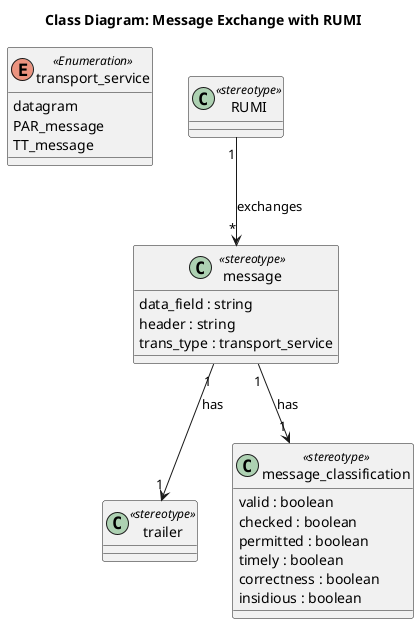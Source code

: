 @startuml
	title Class Diagram: Message Exchange with RUMI
	
	' Define the Enumeration
	enum transport_service <<Enumeration>> {
	  datagram
	  PAR_message
	  TT_message
	}
	
	' Define classes with stereotypes
	class "RUMI" as RUMI <<stereotype>>
	
	class "message" as message  <<stereotype>> {
	  data_field : string
	  header : string
	  trans_type : transport_service
	}
	
	class "trailer" as trailer  <<stereotype>>
	
	class "message_classification" as message_classification  <<stereotype>> {
	  valid : boolean
	  checked : boolean
	  permitted : boolean
	  timely : boolean
	  correctness : boolean
	  insidious : boolean
	}
	
	' Associations
	RUMI "1" --> "*" message : exchanges
	message "1" --> "1" trailer : has
	message "1" --> "1" message_classification : has

@enduml
